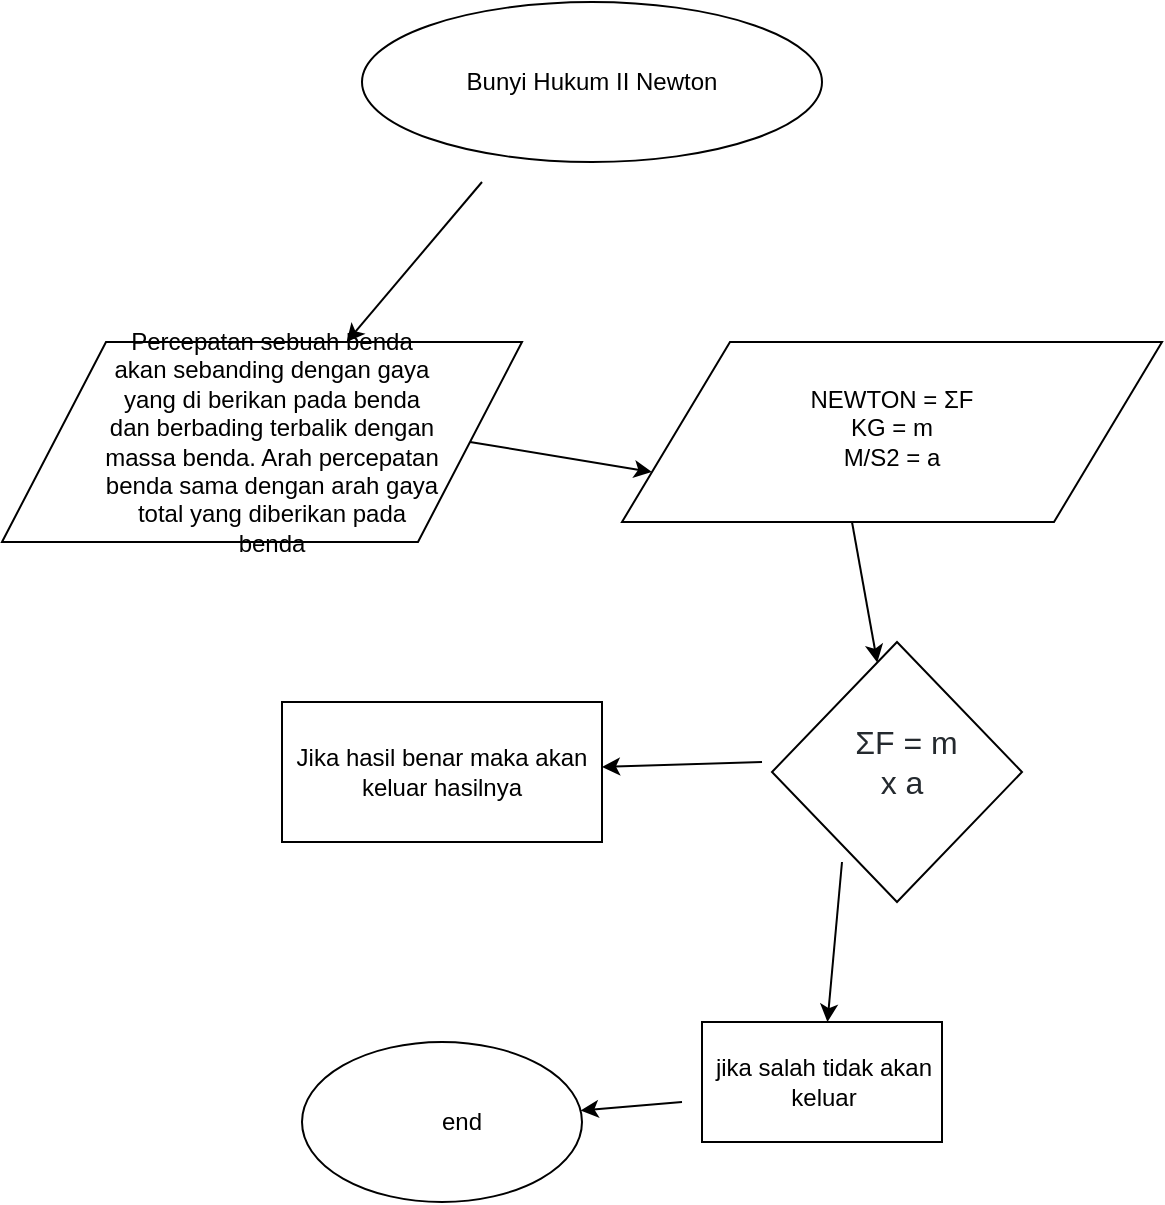 <mxfile version="11.1.4" type="device"><diagram id="I0DafsG6fMmS_eP_AKj8" name="Page-1"><mxGraphModel dx="868" dy="435" grid="1" gridSize="10" guides="1" tooltips="1" connect="1" arrows="1" fold="1" page="1" pageScale="1" pageWidth="850" pageHeight="1100" math="0" shadow="0"><root><mxCell id="0"/><mxCell id="1" parent="0"/><mxCell id="gYsioUsRg33k3J_B-r2_-1" value="" style="ellipse;whiteSpace=wrap;html=1;" vertex="1" parent="1"><mxGeometry x="310" y="20" width="230" height="80" as="geometry"/></mxCell><mxCell id="gYsioUsRg33k3J_B-r2_-2" value="Bunyi Hukum II Newton" style="text;html=1;strokeColor=none;fillColor=none;align=center;verticalAlign=middle;whiteSpace=wrap;rounded=0;" vertex="1" parent="1"><mxGeometry x="350" y="30" width="150" height="60" as="geometry"/></mxCell><mxCell id="gYsioUsRg33k3J_B-r2_-6" value="" style="endArrow=classic;html=1;" edge="1" parent="1" target="gYsioUsRg33k3J_B-r2_-7"><mxGeometry width="50" height="50" relative="1" as="geometry"><mxPoint x="370" y="110" as="sourcePoint"/><mxPoint x="250" y="220" as="targetPoint"/></mxGeometry></mxCell><mxCell id="gYsioUsRg33k3J_B-r2_-7" value="" style="shape=parallelogram;perimeter=parallelogramPerimeter;whiteSpace=wrap;html=1;" vertex="1" parent="1"><mxGeometry x="130" y="190" width="260" height="100" as="geometry"/></mxCell><mxCell id="gYsioUsRg33k3J_B-r2_-8" value="Percepatan sebuah benda akan sebanding dengan gaya yang di berikan pada benda dan berbading terbalik dengan massa benda. Arah percepatan benda sama dengan arah gaya total yang diberikan pada benda" style="text;html=1;strokeColor=none;fillColor=none;align=center;verticalAlign=middle;whiteSpace=wrap;rounded=0;" vertex="1" parent="1"><mxGeometry x="180" y="200" width="170" height="80" as="geometry"/></mxCell><mxCell id="gYsioUsRg33k3J_B-r2_-9" value="" style="shape=parallelogram;perimeter=parallelogramPerimeter;whiteSpace=wrap;html=1;" vertex="1" parent="1"><mxGeometry x="440" y="190" width="270" height="90" as="geometry"/></mxCell><mxCell id="gYsioUsRg33k3J_B-r2_-10" value="" style="endArrow=classic;html=1;entryX=0;entryY=0.75;entryDx=0;entryDy=0;exitX=1;exitY=0.5;exitDx=0;exitDy=0;" edge="1" parent="1" source="gYsioUsRg33k3J_B-r2_-7" target="gYsioUsRg33k3J_B-r2_-9"><mxGeometry width="50" height="50" relative="1" as="geometry"><mxPoint x="365" y="265" as="sourcePoint"/><mxPoint x="415" y="215" as="targetPoint"/></mxGeometry></mxCell><mxCell id="gYsioUsRg33k3J_B-r2_-12" value="&lt;div&gt;NEWTON = ΣF&lt;/div&gt;&lt;div&gt;KG = m&lt;/div&gt;&lt;div&gt;M/S2 = a&lt;/div&gt;&lt;div&gt;&lt;br&gt;&lt;/div&gt;" style="text;html=1;strokeColor=none;fillColor=none;align=center;verticalAlign=middle;whiteSpace=wrap;rounded=0;" vertex="1" parent="1"><mxGeometry x="500" y="200" width="150" height="80" as="geometry"/></mxCell><mxCell id="gYsioUsRg33k3J_B-r2_-13" value="" style="endArrow=classic;html=1;" edge="1" parent="1" target="gYsioUsRg33k3J_B-r2_-14"><mxGeometry width="50" height="50" relative="1" as="geometry"><mxPoint x="555" y="280" as="sourcePoint"/><mxPoint x="555" y="350" as="targetPoint"/></mxGeometry></mxCell><mxCell id="gYsioUsRg33k3J_B-r2_-14" value="" style="rhombus;whiteSpace=wrap;html=1;" vertex="1" parent="1"><mxGeometry x="515" y="340" width="125" height="130" as="geometry"/></mxCell><mxCell id="gYsioUsRg33k3J_B-r2_-15" value="&lt;span style=&quot;color: rgb(36 , 41 , 46) ; font-family: , &amp;#34;blinkmacsystemfont&amp;#34; , &amp;#34;segoe ui&amp;#34; , &amp;#34;helvetica&amp;#34; , &amp;#34;arial&amp;#34; , sans-serif , &amp;#34;apple color emoji&amp;#34; , &amp;#34;segoe ui emoji&amp;#34; , &amp;#34;segoe ui symbol&amp;#34; ; font-size: 16px ; background-color: rgb(255 , 255 , 255)&quot;&gt;&amp;nbsp;ΣF = m x a&lt;/span&gt;" style="text;html=1;strokeColor=none;fillColor=none;align=center;verticalAlign=middle;whiteSpace=wrap;rounded=0;" vertex="1" parent="1"><mxGeometry x="550" y="370" width="60" height="60" as="geometry"/></mxCell><mxCell id="gYsioUsRg33k3J_B-r2_-16" value="" style="endArrow=classic;html=1;" edge="1" parent="1" target="gYsioUsRg33k3J_B-r2_-17"><mxGeometry width="50" height="50" relative="1" as="geometry"><mxPoint x="510" y="400" as="sourcePoint"/><mxPoint x="420" y="400" as="targetPoint"/></mxGeometry></mxCell><mxCell id="gYsioUsRg33k3J_B-r2_-17" value="" style="rounded=0;whiteSpace=wrap;html=1;" vertex="1" parent="1"><mxGeometry x="270" y="370" width="160" height="70" as="geometry"/></mxCell><mxCell id="gYsioUsRg33k3J_B-r2_-18" value="Jika hasil benar maka akan keluar hasilnya" style="text;html=1;strokeColor=none;fillColor=none;align=center;verticalAlign=middle;whiteSpace=wrap;rounded=0;" vertex="1" parent="1"><mxGeometry x="270" y="380" width="160" height="50" as="geometry"/></mxCell><mxCell id="gYsioUsRg33k3J_B-r2_-19" value="" style="endArrow=classic;html=1;" edge="1" parent="1" target="gYsioUsRg33k3J_B-r2_-20"><mxGeometry width="50" height="50" relative="1" as="geometry"><mxPoint x="550" y="450" as="sourcePoint"/><mxPoint x="540" y="530" as="targetPoint"/></mxGeometry></mxCell><mxCell id="gYsioUsRg33k3J_B-r2_-20" value="" style="rounded=0;whiteSpace=wrap;html=1;" vertex="1" parent="1"><mxGeometry x="480" y="530" width="120" height="60" as="geometry"/></mxCell><mxCell id="gYsioUsRg33k3J_B-r2_-21" value="jika salah tidak akan keluar" style="text;html=1;strokeColor=none;fillColor=none;align=center;verticalAlign=middle;whiteSpace=wrap;rounded=0;" vertex="1" parent="1"><mxGeometry x="481" y="540" width="120" height="40" as="geometry"/></mxCell><mxCell id="gYsioUsRg33k3J_B-r2_-22" value="" style="endArrow=classic;html=1;" edge="1" parent="1" target="gYsioUsRg33k3J_B-r2_-23"><mxGeometry width="50" height="50" relative="1" as="geometry"><mxPoint x="470" y="570" as="sourcePoint"/><mxPoint x="360" y="580" as="targetPoint"/></mxGeometry></mxCell><mxCell id="gYsioUsRg33k3J_B-r2_-23" value="" style="ellipse;whiteSpace=wrap;html=1;" vertex="1" parent="1"><mxGeometry x="280" y="540" width="140" height="80" as="geometry"/></mxCell><mxCell id="gYsioUsRg33k3J_B-r2_-24" value="end" style="text;html=1;strokeColor=none;fillColor=none;align=center;verticalAlign=middle;whiteSpace=wrap;rounded=0;" vertex="1" parent="1"><mxGeometry x="310" y="560" width="100" height="40" as="geometry"/></mxCell></root></mxGraphModel></diagram></mxfile>